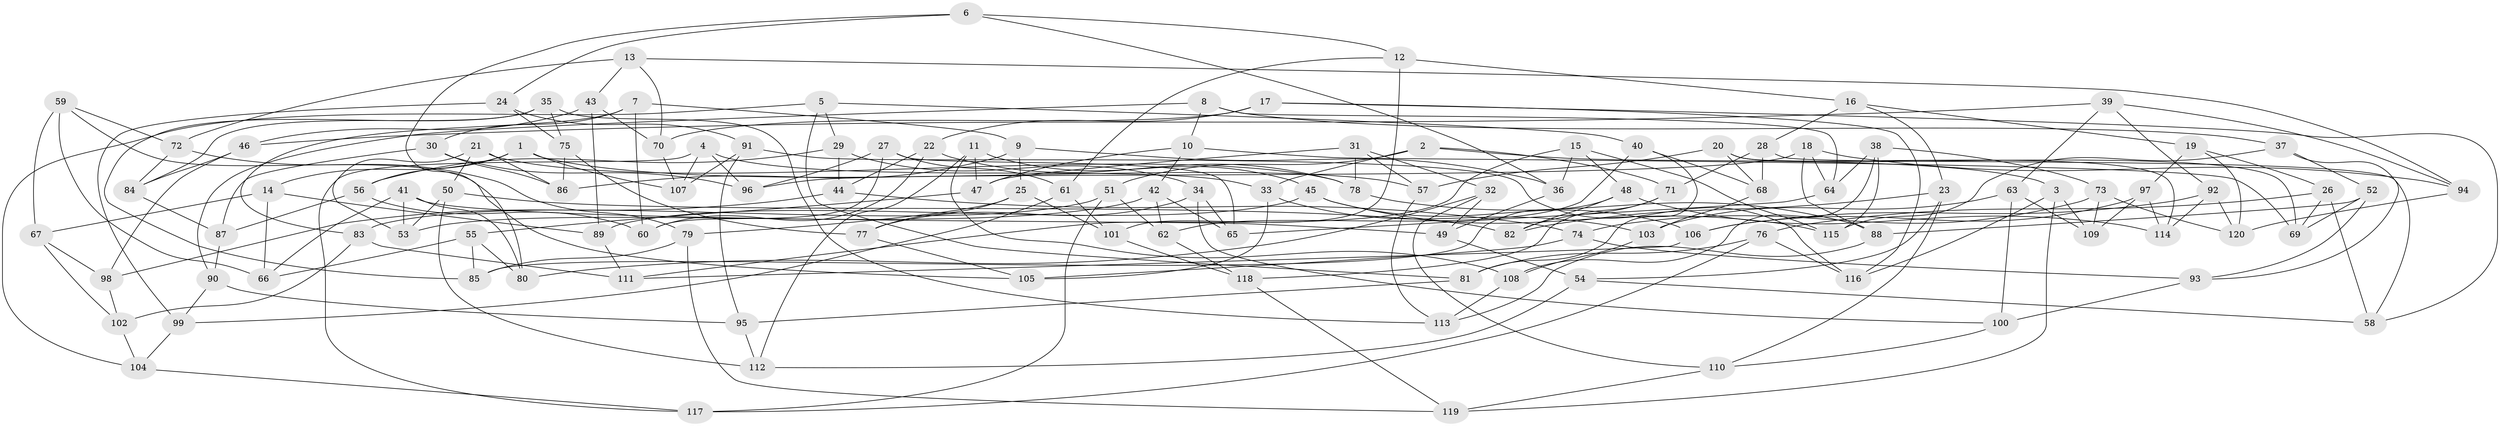 // Generated by graph-tools (version 1.1) at 2025/11/02/27/25 16:11:43]
// undirected, 120 vertices, 240 edges
graph export_dot {
graph [start="1"]
  node [color=gray90,style=filled];
  1;
  2;
  3;
  4;
  5;
  6;
  7;
  8;
  9;
  10;
  11;
  12;
  13;
  14;
  15;
  16;
  17;
  18;
  19;
  20;
  21;
  22;
  23;
  24;
  25;
  26;
  27;
  28;
  29;
  30;
  31;
  32;
  33;
  34;
  35;
  36;
  37;
  38;
  39;
  40;
  41;
  42;
  43;
  44;
  45;
  46;
  47;
  48;
  49;
  50;
  51;
  52;
  53;
  54;
  55;
  56;
  57;
  58;
  59;
  60;
  61;
  62;
  63;
  64;
  65;
  66;
  67;
  68;
  69;
  70;
  71;
  72;
  73;
  74;
  75;
  76;
  77;
  78;
  79;
  80;
  81;
  82;
  83;
  84;
  85;
  86;
  87;
  88;
  89;
  90;
  91;
  92;
  93;
  94;
  95;
  96;
  97;
  98;
  99;
  100;
  101;
  102;
  103;
  104;
  105;
  106;
  107;
  108;
  109;
  110;
  111;
  112;
  113;
  114;
  115;
  116;
  117;
  118;
  119;
  120;
  1 -- 57;
  1 -- 14;
  1 -- 56;
  1 -- 107;
  2 -- 51;
  2 -- 3;
  2 -- 71;
  2 -- 33;
  3 -- 109;
  3 -- 116;
  3 -- 119;
  4 -- 96;
  4 -- 117;
  4 -- 33;
  4 -- 107;
  5 -- 40;
  5 -- 81;
  5 -- 29;
  5 -- 104;
  6 -- 80;
  6 -- 36;
  6 -- 24;
  6 -- 12;
  7 -- 60;
  7 -- 30;
  7 -- 9;
  7 -- 83;
  8 -- 37;
  8 -- 10;
  8 -- 64;
  8 -- 90;
  9 -- 25;
  9 -- 86;
  9 -- 36;
  10 -- 69;
  10 -- 42;
  10 -- 47;
  11 -- 47;
  11 -- 45;
  11 -- 108;
  11 -- 112;
  12 -- 16;
  12 -- 101;
  12 -- 61;
  13 -- 72;
  13 -- 43;
  13 -- 70;
  13 -- 94;
  14 -- 66;
  14 -- 67;
  14 -- 89;
  15 -- 111;
  15 -- 115;
  15 -- 48;
  15 -- 36;
  16 -- 19;
  16 -- 23;
  16 -- 28;
  17 -- 116;
  17 -- 22;
  17 -- 70;
  17 -- 58;
  18 -- 94;
  18 -- 64;
  18 -- 88;
  18 -- 96;
  19 -- 97;
  19 -- 120;
  19 -- 26;
  20 -- 69;
  20 -- 114;
  20 -- 57;
  20 -- 68;
  21 -- 53;
  21 -- 50;
  21 -- 78;
  21 -- 86;
  22 -- 44;
  22 -- 78;
  22 -- 60;
  23 -- 54;
  23 -- 82;
  23 -- 110;
  24 -- 99;
  24 -- 91;
  24 -- 75;
  25 -- 79;
  25 -- 101;
  25 -- 77;
  26 -- 76;
  26 -- 58;
  26 -- 69;
  27 -- 60;
  27 -- 61;
  27 -- 65;
  27 -- 96;
  28 -- 68;
  28 -- 58;
  28 -- 71;
  29 -- 56;
  29 -- 34;
  29 -- 44;
  30 -- 87;
  30 -- 86;
  30 -- 96;
  31 -- 57;
  31 -- 78;
  31 -- 32;
  31 -- 47;
  32 -- 110;
  32 -- 49;
  32 -- 80;
  33 -- 103;
  33 -- 105;
  34 -- 65;
  34 -- 77;
  34 -- 100;
  35 -- 113;
  35 -- 84;
  35 -- 75;
  35 -- 85;
  36 -- 49;
  37 -- 52;
  37 -- 93;
  37 -- 115;
  38 -- 64;
  38 -- 73;
  38 -- 115;
  38 -- 108;
  39 -- 46;
  39 -- 94;
  39 -- 92;
  39 -- 63;
  40 -- 81;
  40 -- 68;
  40 -- 62;
  41 -- 53;
  41 -- 49;
  41 -- 66;
  41 -- 80;
  42 -- 53;
  42 -- 65;
  42 -- 62;
  43 -- 46;
  43 -- 70;
  43 -- 89;
  44 -- 98;
  44 -- 74;
  45 -- 89;
  45 -- 106;
  45 -- 115;
  46 -- 84;
  46 -- 98;
  47 -- 55;
  48 -- 114;
  48 -- 82;
  48 -- 85;
  49 -- 54;
  50 -- 112;
  50 -- 82;
  50 -- 53;
  51 -- 83;
  51 -- 62;
  51 -- 117;
  52 -- 69;
  52 -- 88;
  52 -- 93;
  54 -- 58;
  54 -- 112;
  55 -- 80;
  55 -- 85;
  55 -- 66;
  56 -- 87;
  56 -- 60;
  57 -- 113;
  59 -- 67;
  59 -- 105;
  59 -- 72;
  59 -- 66;
  61 -- 99;
  61 -- 101;
  62 -- 118;
  63 -- 100;
  63 -- 103;
  63 -- 109;
  64 -- 65;
  67 -- 98;
  67 -- 102;
  68 -- 103;
  70 -- 107;
  71 -- 118;
  71 -- 82;
  72 -- 79;
  72 -- 84;
  73 -- 109;
  73 -- 120;
  73 -- 74;
  74 -- 93;
  74 -- 105;
  75 -- 77;
  75 -- 86;
  76 -- 117;
  76 -- 116;
  76 -- 81;
  77 -- 105;
  78 -- 88;
  79 -- 119;
  79 -- 85;
  81 -- 95;
  83 -- 102;
  83 -- 111;
  84 -- 87;
  87 -- 90;
  88 -- 113;
  89 -- 111;
  90 -- 99;
  90 -- 95;
  91 -- 95;
  91 -- 116;
  91 -- 107;
  92 -- 120;
  92 -- 106;
  92 -- 114;
  93 -- 100;
  94 -- 120;
  95 -- 112;
  97 -- 114;
  97 -- 109;
  97 -- 106;
  98 -- 102;
  99 -- 104;
  100 -- 110;
  101 -- 118;
  102 -- 104;
  103 -- 108;
  104 -- 117;
  106 -- 111;
  108 -- 113;
  110 -- 119;
  118 -- 119;
}
